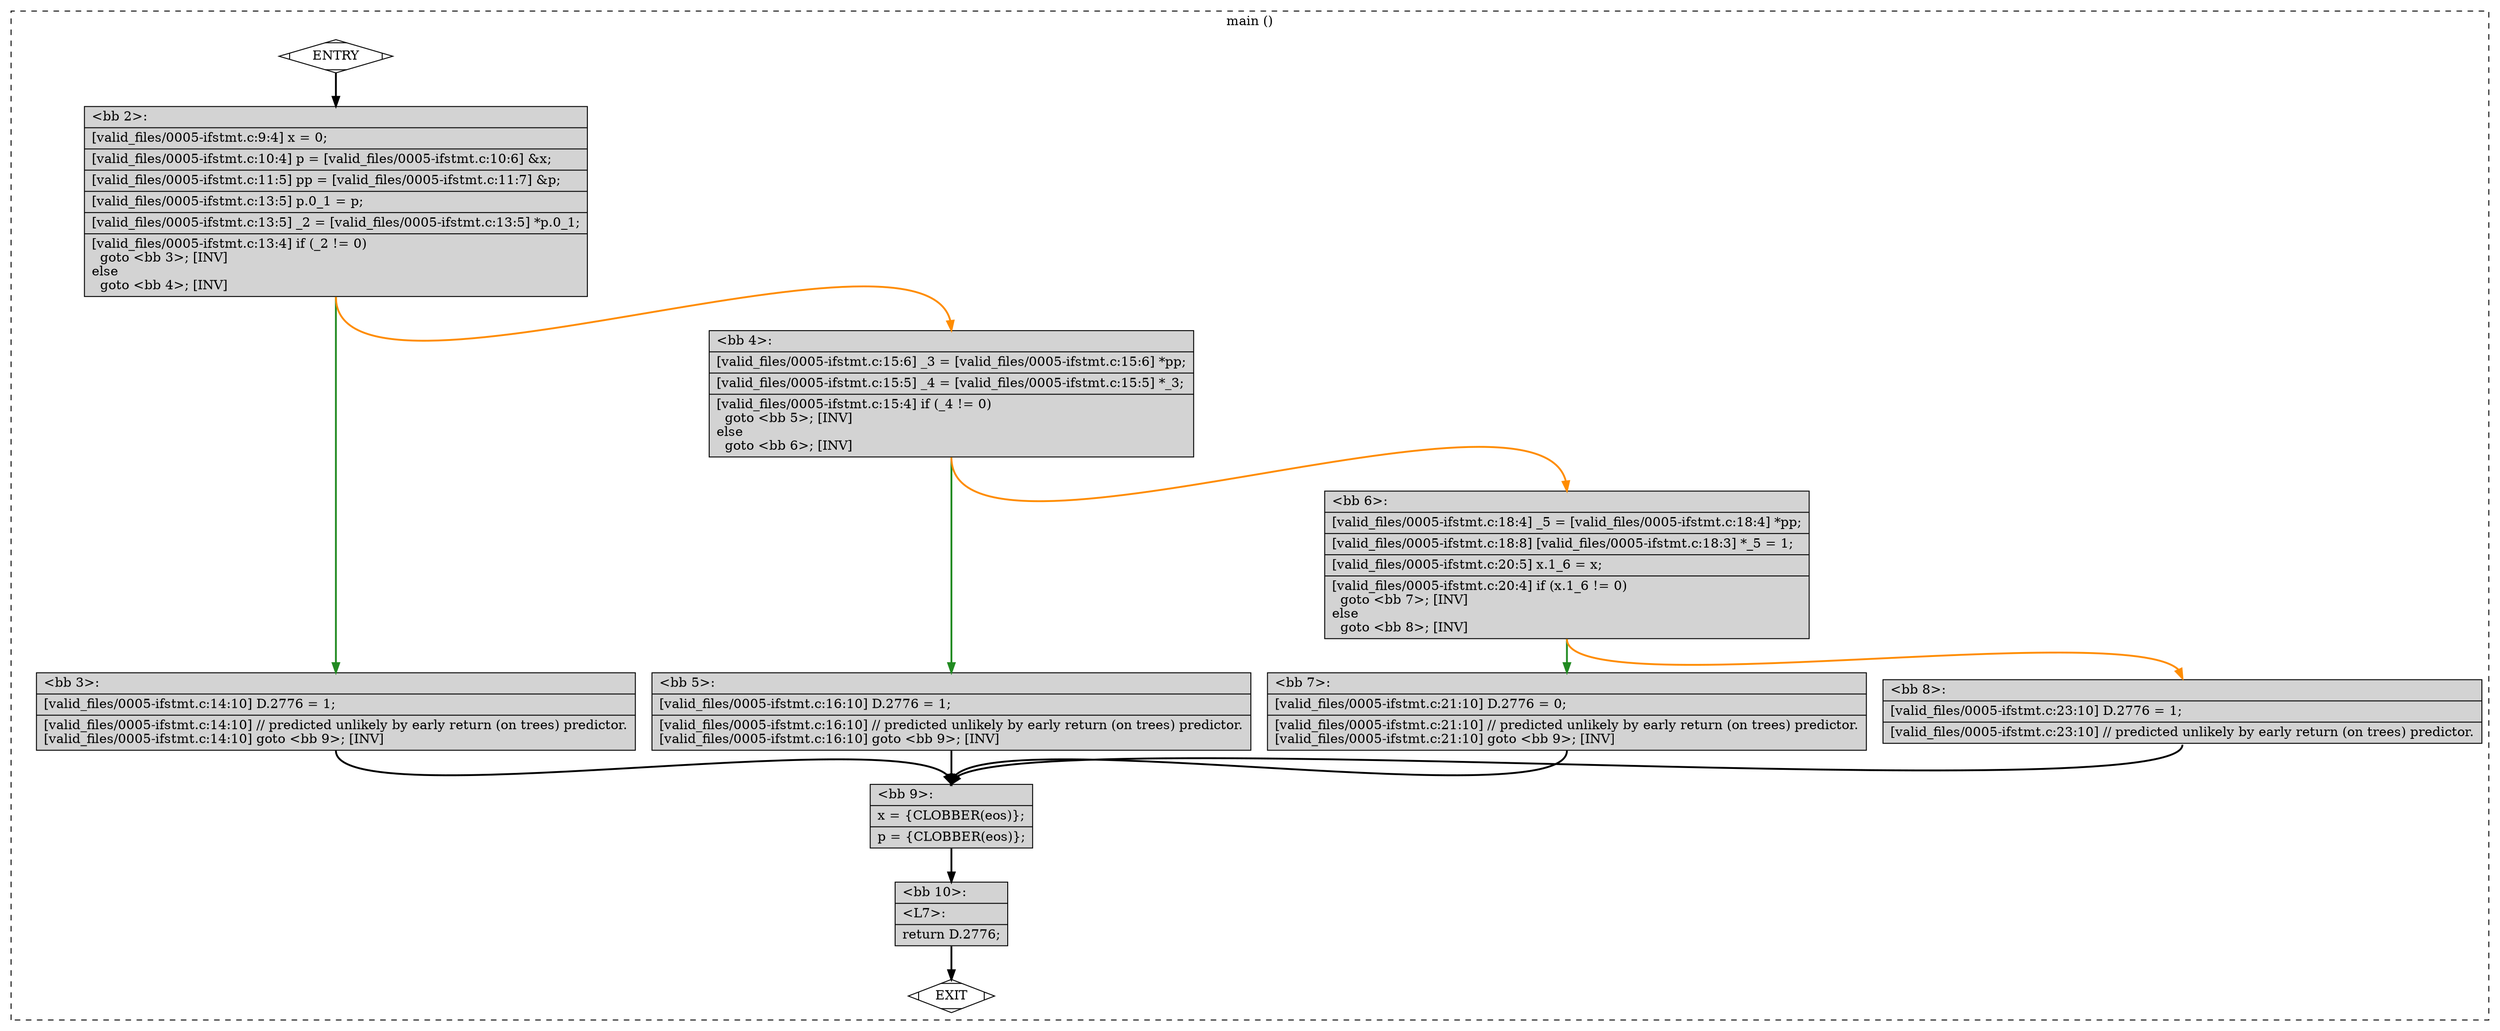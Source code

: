 digraph "a-0005-ifstmt.c.015t.cfg" {
overlap=false;
subgraph "cluster_main" {
	style="dashed";
	color="black";
	label="main ()";
	fn_0_basic_block_0 [shape=Mdiamond,style=filled,fillcolor=white,label="ENTRY"];

	fn_0_basic_block_1 [shape=Mdiamond,style=filled,fillcolor=white,label="EXIT"];

	fn_0_basic_block_2 [shape=record,style=filled,fillcolor=lightgrey,label="{\<bb\ 2\>:\l\
|[valid_files/0005-ifstmt.c:9:4]\ x\ =\ 0;\l\
|[valid_files/0005-ifstmt.c:10:4]\ p\ =\ [valid_files/0005-ifstmt.c:10:6]\ &x;\l\
|[valid_files/0005-ifstmt.c:11:5]\ pp\ =\ [valid_files/0005-ifstmt.c:11:7]\ &p;\l\
|[valid_files/0005-ifstmt.c:13:5]\ p.0_1\ =\ p;\l\
|[valid_files/0005-ifstmt.c:13:5]\ _2\ =\ [valid_files/0005-ifstmt.c:13:5]\ *p.0_1;\l\
|[valid_files/0005-ifstmt.c:13:4]\ if\ (_2\ !=\ 0)\l\
\ \ goto\ \<bb\ 3\>;\ [INV]\l\
else\l\
\ \ goto\ \<bb\ 4\>;\ [INV]\l\
}"];

	fn_0_basic_block_3 [shape=record,style=filled,fillcolor=lightgrey,label="{\<bb\ 3\>:\l\
|[valid_files/0005-ifstmt.c:14:10]\ D.2776\ =\ 1;\l\
|[valid_files/0005-ifstmt.c:14:10]\ //\ predicted\ unlikely\ by\ early\ return\ (on\ trees)\ predictor.\l\
[valid_files/0005-ifstmt.c:14:10]\ goto\ \<bb\ 9\>;\ [INV]\l\
}"];

	fn_0_basic_block_4 [shape=record,style=filled,fillcolor=lightgrey,label="{\<bb\ 4\>:\l\
|[valid_files/0005-ifstmt.c:15:6]\ _3\ =\ [valid_files/0005-ifstmt.c:15:6]\ *pp;\l\
|[valid_files/0005-ifstmt.c:15:5]\ _4\ =\ [valid_files/0005-ifstmt.c:15:5]\ *_3;\l\
|[valid_files/0005-ifstmt.c:15:4]\ if\ (_4\ !=\ 0)\l\
\ \ goto\ \<bb\ 5\>;\ [INV]\l\
else\l\
\ \ goto\ \<bb\ 6\>;\ [INV]\l\
}"];

	fn_0_basic_block_5 [shape=record,style=filled,fillcolor=lightgrey,label="{\<bb\ 5\>:\l\
|[valid_files/0005-ifstmt.c:16:10]\ D.2776\ =\ 1;\l\
|[valid_files/0005-ifstmt.c:16:10]\ //\ predicted\ unlikely\ by\ early\ return\ (on\ trees)\ predictor.\l\
[valid_files/0005-ifstmt.c:16:10]\ goto\ \<bb\ 9\>;\ [INV]\l\
}"];

	fn_0_basic_block_6 [shape=record,style=filled,fillcolor=lightgrey,label="{\<bb\ 6\>:\l\
|[valid_files/0005-ifstmt.c:18:4]\ _5\ =\ [valid_files/0005-ifstmt.c:18:4]\ *pp;\l\
|[valid_files/0005-ifstmt.c:18:8]\ [valid_files/0005-ifstmt.c:18:3]\ *_5\ =\ 1;\l\
|[valid_files/0005-ifstmt.c:20:5]\ x.1_6\ =\ x;\l\
|[valid_files/0005-ifstmt.c:20:4]\ if\ (x.1_6\ !=\ 0)\l\
\ \ goto\ \<bb\ 7\>;\ [INV]\l\
else\l\
\ \ goto\ \<bb\ 8\>;\ [INV]\l\
}"];

	fn_0_basic_block_7 [shape=record,style=filled,fillcolor=lightgrey,label="{\<bb\ 7\>:\l\
|[valid_files/0005-ifstmt.c:21:10]\ D.2776\ =\ 0;\l\
|[valid_files/0005-ifstmt.c:21:10]\ //\ predicted\ unlikely\ by\ early\ return\ (on\ trees)\ predictor.\l\
[valid_files/0005-ifstmt.c:21:10]\ goto\ \<bb\ 9\>;\ [INV]\l\
}"];

	fn_0_basic_block_8 [shape=record,style=filled,fillcolor=lightgrey,label="{\<bb\ 8\>:\l\
|[valid_files/0005-ifstmt.c:23:10]\ D.2776\ =\ 1;\l\
|[valid_files/0005-ifstmt.c:23:10]\ //\ predicted\ unlikely\ by\ early\ return\ (on\ trees)\ predictor.\l\
}"];

	fn_0_basic_block_9 [shape=record,style=filled,fillcolor=lightgrey,label="{\<bb\ 9\>:\l\
|x\ =\ \{CLOBBER(eos)\};\l\
|p\ =\ \{CLOBBER(eos)\};\l\
}"];

	fn_0_basic_block_10 [shape=record,style=filled,fillcolor=lightgrey,label="{\<bb\ 10\>:\l\
|\<L7\>:\l\
|return\ D.2776;\l\
}"];

	fn_0_basic_block_0:s -> fn_0_basic_block_2:n [style="solid,bold",color=black,weight=100,constraint=true];
	fn_0_basic_block_2:s -> fn_0_basic_block_3:n [style="solid,bold",color=forestgreen,weight=10,constraint=true];
	fn_0_basic_block_2:s -> fn_0_basic_block_4:n [style="solid,bold",color=darkorange,weight=10,constraint=true];
	fn_0_basic_block_3:s -> fn_0_basic_block_9:n [style="solid,bold",color=black,weight=100,constraint=true];
	fn_0_basic_block_4:s -> fn_0_basic_block_5:n [style="solid,bold",color=forestgreen,weight=10,constraint=true];
	fn_0_basic_block_4:s -> fn_0_basic_block_6:n [style="solid,bold",color=darkorange,weight=10,constraint=true];
	fn_0_basic_block_5:s -> fn_0_basic_block_9:n [style="solid,bold",color=black,weight=100,constraint=true];
	fn_0_basic_block_6:s -> fn_0_basic_block_7:n [style="solid,bold",color=forestgreen,weight=10,constraint=true];
	fn_0_basic_block_6:s -> fn_0_basic_block_8:n [style="solid,bold",color=darkorange,weight=10,constraint=true];
	fn_0_basic_block_7:s -> fn_0_basic_block_9:n [style="solid,bold",color=black,weight=100,constraint=true];
	fn_0_basic_block_8:s -> fn_0_basic_block_9:n [style="solid,bold",color=black,weight=100,constraint=true];
	fn_0_basic_block_9:s -> fn_0_basic_block_10:n [style="solid,bold",color=black,weight=100,constraint=true];
	fn_0_basic_block_10:s -> fn_0_basic_block_1:n [style="solid,bold",color=black,weight=10,constraint=true];
	fn_0_basic_block_0:s -> fn_0_basic_block_1:n [style="invis",constraint=true];
}
}
